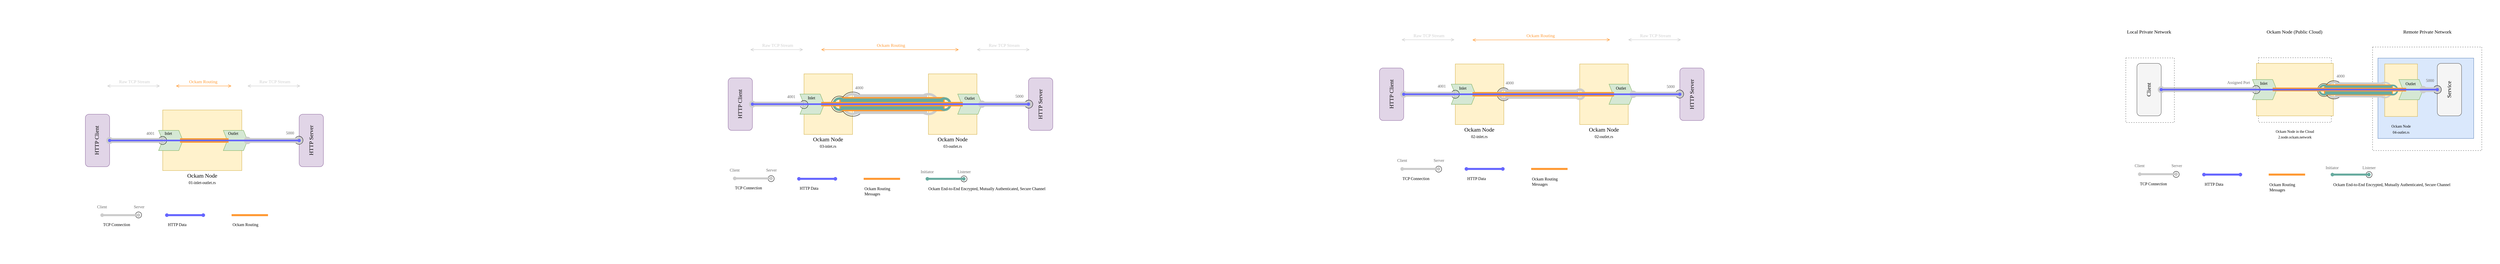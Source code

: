 <mxfile version="14.9.6" type="device"><diagram id="MakRYW5PsvzbHUf4XVk-" name="Page-1"><mxGraphModel dx="-274" dy="852" grid="1" gridSize="10" guides="1" tooltips="1" connect="1" arrows="1" fold="1" page="1" pageScale="1" pageWidth="1700" pageHeight="1100" math="0" shadow="0"><root><mxCell id="0"/><mxCell id="1" parent="0"/><mxCell id="7n8OlrAHY2yreVn3cCsC-203" value="" style="rounded=0;whiteSpace=wrap;html=1;fontFamily=Verdana;fontSize=10;strokeColor=none;sketch=0;movable=1;" parent="1" vertex="1"><mxGeometry x="1945" y="310" width="1000" height="540" as="geometry"/></mxCell><mxCell id="7n8OlrAHY2yreVn3cCsC-96" value="&lt;font&gt;&lt;span style=&quot;font-size: 14px&quot;&gt;Ockam Node&lt;/span&gt;&lt;br&gt;&lt;font style=&quot;font-size: 10px&quot;&gt;01-inlet-outlet.rs&lt;/font&gt;&lt;/font&gt;" style="whiteSpace=wrap;html=1;fontFamily=Verdana;fillColor=#fff2cc;strokeColor=#d6b656;horizontal=1;spacingTop=190;" parent="1" vertex="1"><mxGeometry x="2347.25" y="469.5" width="195.5" height="150" as="geometry"/></mxCell><mxCell id="7n8OlrAHY2yreVn3cCsC-97" value="" style="shape=step;perimeter=stepPerimeter;whiteSpace=wrap;html=1;fixedSize=1;fontFamily=Verdana;fontSize=16;strokeWidth=1;flipV=0;flipH=0;fillColor=#d5e8d4;strokeColor=#82b366;size=10;spacingTop=-26;spacingLeft=7;align=center;" parent="1" vertex="1"><mxGeometry x="2497" y="520" width="60" height="50" as="geometry"/></mxCell><mxCell id="7n8OlrAHY2yreVn3cCsC-98" value="" style="group;fontSize=11;verticalAlign=top;fontFamily=Verdana;" parent="1" vertex="1" connectable="0"><mxGeometry x="2336.996" y="470" width="220.004" height="150" as="geometry"/></mxCell><mxCell id="7n8OlrAHY2yreVn3cCsC-100" value="" style="shape=step;perimeter=stepPerimeter;whiteSpace=wrap;html=1;fixedSize=1;fontFamily=Verdana;fontSize=16;strokeWidth=1;flipV=0;flipH=0;fillColor=#d5e8d4;strokeColor=#82b366;size=10;spacingTop=-29;spacingLeft=7;" parent="7n8OlrAHY2yreVn3cCsC-98" vertex="1"><mxGeometry y="50.003" width="60" height="50" as="geometry"/></mxCell><mxCell id="7n8OlrAHY2yreVn3cCsC-165" value="&lt;span style=&quot;color: rgb(0 , 0 , 0) ; font-family: &amp;#34;verdana&amp;#34; ; font-size: 10px ; font-style: normal ; font-weight: 400 ; letter-spacing: normal ; text-align: center ; text-indent: 0px ; text-transform: none ; word-spacing: 0px ; display: inline ; float: none&quot;&gt;Inlet&lt;/span&gt;" style="text;whiteSpace=wrap;html=1;fontSize=9;fontColor=#FF9933;" parent="7n8OlrAHY2yreVn3cCsC-98" vertex="1"><mxGeometry x="12.504" y="45" width="50" height="30" as="geometry"/></mxCell><mxCell id="7n8OlrAHY2yreVn3cCsC-166" value="&lt;span style=&quot;color: rgb(0 , 0 , 0) ; font-family: &amp;#34;verdana&amp;#34; ; font-size: 10px ; font-style: normal ; font-weight: 400 ; letter-spacing: normal ; text-align: center ; text-indent: 0px ; text-transform: none ; word-spacing: 0px ; display: inline ; float: none&quot;&gt;Outlet&lt;/span&gt;" style="text;whiteSpace=wrap;html=1;fontSize=9;fontColor=#FF9933;" parent="7n8OlrAHY2yreVn3cCsC-98" vertex="1"><mxGeometry x="170.004" y="45" width="50" height="30" as="geometry"/></mxCell><mxCell id="7n8OlrAHY2yreVn3cCsC-240" value="" style="ellipse;whiteSpace=wrap;html=1;fontSize=10;fontColor=#FF9933;strokeWidth=1;fillColor=none;align=left;verticalAlign=middle;strokeColor=#1A1A1A;" parent="7n8OlrAHY2yreVn3cCsC-98" vertex="1"><mxGeometry x="0.004" y="65" width="20" height="20" as="geometry"/></mxCell><mxCell id="7n8OlrAHY2yreVn3cCsC-101" value="" style="rounded=1;whiteSpace=wrap;html=1;fontFamily=Verdana;fontSize=24;strokeWidth=1;rotation=-90;fillColor=#e1d5e7;strokeColor=#9673a6;" parent="1" vertex="1"><mxGeometry x="2649.5" y="515" width="130" height="60" as="geometry"/></mxCell><mxCell id="7n8OlrAHY2yreVn3cCsC-102" value="" style="rounded=1;whiteSpace=wrap;html=1;fontFamily=Verdana;fontSize=24;strokeWidth=1;rotation=-90;fillColor=#e1d5e7;strokeColor=#9673a6;align=center;verticalAlign=top;" parent="1" vertex="1"><mxGeometry x="2121" y="515" width="130" height="60" as="geometry"/></mxCell><mxCell id="7n8OlrAHY2yreVn3cCsC-103" value="&lt;span style=&quot;color: rgb(0, 0, 0); font-style: normal; font-weight: 400; letter-spacing: normal; text-align: center; text-indent: 0px; text-transform: none; word-spacing: 0px; display: inline; float: none; font-size: 10px;&quot;&gt;&lt;font style=&quot;font-size: 10px;&quot;&gt;TCP Connection&lt;/font&gt;&lt;/span&gt;" style="text;whiteSpace=wrap;html=1;fontSize=10;fontFamily=Verdana;" parent="1" vertex="1"><mxGeometry x="2197.5" y="741" width="135" height="21" as="geometry"/></mxCell><mxCell id="7n8OlrAHY2yreVn3cCsC-105" value="" style="endArrow=oval;html=1;fontFamily=Verdana;strokeWidth=12;strokeColor=#CCCCCC;startArrow=oval;startFill=1;endFill=1;endSize=4;startSize=5;exitX=0.5;exitY=1;exitDx=0;exitDy=0;" parent="1" source="7n8OlrAHY2yreVn3cCsC-102" target="7n8OlrAHY2yreVn3cCsC-100" edge="1"><mxGeometry x="2001" y="93.76" width="50" height="50" as="geometry"><mxPoint x="2110" y="540" as="sourcePoint"/><mxPoint x="2270" y="559.76" as="targetPoint"/></mxGeometry></mxCell><mxCell id="7n8OlrAHY2yreVn3cCsC-106" value="&lt;div style=&quot;text-align: center; font-size: 10px;&quot;&gt;&lt;span style=&quot;font-size: 10px;&quot;&gt;&lt;font style=&quot;font-size: 10px;&quot;&gt;HTTP Data&lt;/font&gt;&lt;/span&gt;&lt;/div&gt;" style="text;whiteSpace=wrap;html=1;fontSize=10;fontFamily=Verdana;" parent="1" vertex="1"><mxGeometry x="2357.5" y="741" width="95" height="20" as="geometry"/></mxCell><mxCell id="7n8OlrAHY2yreVn3cCsC-109" value="" style="endArrow=none;html=1;fontSize=14;strokeWidth=11;strokeColor=#FF9933;" parent="1" edge="1"><mxGeometry x="1941.5" y="346" width="50" height="50" as="geometry"><mxPoint x="2390" y="545" as="sourcePoint"/><mxPoint x="2510" y="545" as="targetPoint"/></mxGeometry></mxCell><mxCell id="7n8OlrAHY2yreVn3cCsC-111" value="" style="endArrow=oval;html=1;fontFamily=Verdana;strokeWidth=5;startArrow=oval;startFill=1;endFill=1;exitX=0.415;exitY=1.003;exitDx=0;exitDy=0;exitPerimeter=0;fillColor=#f8cecc;endSize=4;startSize=4;strokeColor=#6666FF;" parent="1" edge="1"><mxGeometry x="2318.24" y="755" width="50" height="50" as="geometry"><mxPoint x="2357.5" y="730" as="sourcePoint"/><mxPoint x="2447.5" y="730" as="targetPoint"/></mxGeometry></mxCell><mxCell id="7n8OlrAHY2yreVn3cCsC-112" value="" style="endArrow=open;html=1;strokeWidth=1;fontSize=14;startArrow=open;startFill=0;endFill=0;edgeStyle=orthogonalEdgeStyle;strokeColor=#CCCCCC;" parent="1" edge="1"><mxGeometry x="1941.5" y="346" width="50" height="50" as="geometry"><mxPoint x="2210" y="410.0" as="sourcePoint"/><mxPoint x="2340" y="410.0" as="targetPoint"/></mxGeometry></mxCell><mxCell id="7n8OlrAHY2yreVn3cCsC-113" value="" style="endArrow=open;html=1;strokeWidth=1;fontSize=14;startArrow=open;startFill=0;endFill=0;edgeStyle=orthogonalEdgeStyle;strokeColor=#FF9933;" parent="1" edge="1"><mxGeometry x="1941.5" y="346" width="50" height="50" as="geometry"><mxPoint x="2380" y="410" as="sourcePoint"/><mxPoint x="2517" y="410" as="targetPoint"/></mxGeometry></mxCell><mxCell id="7n8OlrAHY2yreVn3cCsC-114" value="" style="endArrow=open;html=1;strokeWidth=1;fontSize=14;startArrow=open;startFill=0;endFill=0;edgeStyle=orthogonalEdgeStyle;strokeColor=#CCCCCC;" parent="1" edge="1"><mxGeometry x="1941.5" y="346" width="50" height="50" as="geometry"><mxPoint x="2557" y="410.0" as="sourcePoint"/><mxPoint x="2687" y="410.0" as="targetPoint"/></mxGeometry></mxCell><mxCell id="7n8OlrAHY2yreVn3cCsC-115" value="&lt;div&gt;&lt;span style=&quot;font-size: 11px&quot;&gt;&lt;font&gt;Ockam Routing&lt;/font&gt;&lt;/span&gt;&lt;/div&gt;" style="text;whiteSpace=wrap;html=1;fontSize=10;fontFamily=Verdana;align=center;fontColor=#FF9933;" parent="1" vertex="1"><mxGeometry x="2400" y="386" width="95" height="20" as="geometry"/></mxCell><mxCell id="7n8OlrAHY2yreVn3cCsC-116" value="&lt;div&gt;&lt;span style=&quot;font-size: 11px&quot;&gt;&lt;font color=&quot;#cccccc&quot;&gt;Raw TCP Stream&lt;/font&gt;&lt;/span&gt;&lt;/div&gt;" style="text;whiteSpace=wrap;html=1;fontSize=10;fontFamily=Verdana;align=center;fontColor=#FF9933;" parent="1" vertex="1"><mxGeometry x="2230" y="386" width="95" height="20" as="geometry"/></mxCell><mxCell id="7n8OlrAHY2yreVn3cCsC-117" value="&lt;div&gt;&lt;span style=&quot;font-size: 11px&quot;&gt;&lt;font color=&quot;#cccccc&quot;&gt;Raw TCP Stream&lt;/font&gt;&lt;/span&gt;&lt;/div&gt;" style="text;whiteSpace=wrap;html=1;fontSize=10;fontFamily=Verdana;align=center;fontColor=#FF9933;" parent="1" vertex="1"><mxGeometry x="2577" y="386" width="95" height="20" as="geometry"/></mxCell><mxCell id="7n8OlrAHY2yreVn3cCsC-118" value="&lt;div style=&quot;text-align: center; font-size: 10px;&quot;&gt;&lt;span style=&quot;font-size: 10px;&quot;&gt;&lt;font style=&quot;font-size: 10px;&quot;&gt;Ockam Routing&lt;/font&gt;&lt;/span&gt;&lt;/div&gt;" style="text;whiteSpace=wrap;html=1;fontSize=10;fontFamily=Verdana;" parent="1" vertex="1"><mxGeometry x="2517.5" y="741" width="95" height="20" as="geometry"/></mxCell><mxCell id="7n8OlrAHY2yreVn3cCsC-119" value="" style="endArrow=none;html=1;fontFamily=Verdana;strokeWidth=5;startArrow=none;startFill=0;endFill=0;exitX=0.415;exitY=1.003;exitDx=0;exitDy=0;exitPerimeter=0;fillColor=#f8cecc;endSize=4;startSize=4;strokeColor=#FF9933;" parent="1" edge="1"><mxGeometry x="2478.24" y="755" width="50" height="50" as="geometry"><mxPoint x="2517.5" y="730" as="sourcePoint"/><mxPoint x="2607.5" y="730" as="targetPoint"/></mxGeometry></mxCell><mxCell id="7n8OlrAHY2yreVn3cCsC-162" value="&lt;div&gt;&lt;font style=&quot;font-size: 14px&quot;&gt;HTTP Client&lt;/font&gt;&lt;/div&gt;" style="text;whiteSpace=wrap;html=1;fontSize=10;fontFamily=Verdana;sketch=0;align=center;rotation=-90;verticalAlign=middle;" parent="1" vertex="1"><mxGeometry x="2137" y="534.5" width="95" height="20" as="geometry"/></mxCell><mxCell id="7n8OlrAHY2yreVn3cCsC-242" value="" style="ellipse;whiteSpace=wrap;html=1;fontSize=10;fontColor=#FF9933;strokeWidth=1;fillColor=none;align=left;verticalAlign=middle;strokeColor=#1A1A1A;" parent="1" vertex="1"><mxGeometry x="2674" y="534.5" width="20" height="20" as="geometry"/></mxCell><mxCell id="7n8OlrAHY2yreVn3cCsC-163" value="&lt;div&gt;&lt;font style=&quot;font-size: 14px&quot;&gt;HTTP Server&lt;/font&gt;&lt;/div&gt;" style="text;whiteSpace=wrap;html=1;fontSize=10;fontFamily=Verdana;sketch=0;align=center;rotation=-90;verticalAlign=middle;" parent="1" vertex="1"><mxGeometry x="2667" y="534.5" width="95" height="20" as="geometry"/></mxCell><mxCell id="7n8OlrAHY2yreVn3cCsC-241" value="" style="ellipse;whiteSpace=wrap;html=1;fontSize=10;fontColor=#FF9933;strokeWidth=1;fillColor=none;align=left;verticalAlign=middle;strokeColor=#1A1A1A;" parent="1" vertex="1"><mxGeometry x="2280" y="722" width="15" height="15" as="geometry"/></mxCell><mxCell id="7n8OlrAHY2yreVn3cCsC-108" value="" style="endArrow=oval;html=1;fontFamily=Verdana;strokeWidth=12;strokeColor=#CCCCCC;startArrow=oval;startFill=1;endFill=1;exitX=1;exitY=0.5;exitDx=0;exitDy=0;" parent="1" source="7n8OlrAHY2yreVn3cCsC-97" target="7n8OlrAHY2yreVn3cCsC-101" edge="1"><mxGeometry x="3000" y="1050.79" width="50" height="50" as="geometry"><mxPoint x="2590" y="555.21" as="sourcePoint"/><mxPoint x="2955" y="568" as="targetPoint"/></mxGeometry></mxCell><mxCell id="7n8OlrAHY2yreVn3cCsC-110" value="" style="endArrow=oval;html=1;fontFamily=Verdana;strokeWidth=4;startArrow=oval;startFill=1;endFill=1;fillColor=#f8cecc;endSize=4;startSize=4;strokeColor=#6666FF;" parent="1" source="7n8OlrAHY2yreVn3cCsC-102" target="7n8OlrAHY2yreVn3cCsC-101" edge="1"><mxGeometry x="2080" y="560" width="50" height="50" as="geometry"><mxPoint x="2150" y="550" as="sourcePoint"/><mxPoint x="2590" y="545" as="targetPoint"/><Array as="points"/></mxGeometry></mxCell><mxCell id="7n8OlrAHY2yreVn3cCsC-104" value="" style="endArrow=oval;html=1;fontFamily=Verdana;strokeWidth=5;startArrow=oval;startFill=1;endFill=1;exitX=0.415;exitY=1.003;exitDx=0;exitDy=0;exitPerimeter=0;fillColor=#f8cecc;endSize=4;startSize=4;strokeColor=#CCCCCC;" parent="1" edge="1"><mxGeometry x="2158.24" y="755" width="50" height="50" as="geometry"><mxPoint x="2197.5" y="730" as="sourcePoint"/><mxPoint x="2287.5" y="730" as="targetPoint"/></mxGeometry></mxCell><mxCell id="7n8OlrAHY2yreVn3cCsC-243" value="&lt;span style=&quot;font-style: normal ; font-weight: 400 ; letter-spacing: normal ; text-align: center ; text-indent: 0px ; text-transform: none ; word-spacing: 0px ; display: inline ; float: none ; font-size: 10px&quot;&gt;&lt;font style=&quot;font-size: 10px&quot; color=&quot;#666666&quot;&gt;5000&lt;/font&gt;&lt;/span&gt;" style="text;whiteSpace=wrap;html=1;fontSize=10;fontFamily=Verdana;" parent="1" vertex="1"><mxGeometry x="2649.5" y="513.5" width="30" height="21" as="geometry"/></mxCell><mxCell id="7n8OlrAHY2yreVn3cCsC-244" value="&lt;span style=&quot;font-style: normal ; font-weight: 400 ; letter-spacing: normal ; text-align: center ; text-indent: 0px ; text-transform: none ; word-spacing: 0px ; display: inline ; float: none ; font-size: 10px&quot;&gt;&lt;font style=&quot;font-size: 10px&quot; color=&quot;#666666&quot;&gt;4001&lt;/font&gt;&lt;/span&gt;" style="text;whiteSpace=wrap;html=1;fontSize=10;fontFamily=Verdana;" parent="1" vertex="1"><mxGeometry x="2305" y="515" width="30" height="21" as="geometry"/></mxCell><mxCell id="7n8OlrAHY2yreVn3cCsC-245" value="&lt;span style=&quot;font-style: normal ; font-weight: 400 ; letter-spacing: normal ; text-align: center ; text-indent: 0px ; text-transform: none ; word-spacing: 0px ; display: inline ; float: none ; font-size: 10px&quot;&gt;&lt;font style=&quot;font-size: 10px&quot; color=&quot;#666666&quot;&gt;Server&lt;/font&gt;&lt;/span&gt;" style="text;whiteSpace=wrap;html=1;fontSize=10;fontFamily=Verdana;" parent="1" vertex="1"><mxGeometry x="2273.5" y="696.5" width="30" height="21" as="geometry"/></mxCell><mxCell id="7n8OlrAHY2yreVn3cCsC-246" value="&lt;span style=&quot;font-style: normal ; font-weight: 400 ; letter-spacing: normal ; text-align: center ; text-indent: 0px ; text-transform: none ; word-spacing: 0px ; display: inline ; float: none ; font-size: 10px&quot;&gt;&lt;font style=&quot;font-size: 10px&quot; color=&quot;#666666&quot;&gt;Client&lt;/font&gt;&lt;/span&gt;" style="text;whiteSpace=wrap;html=1;fontSize=10;fontFamily=Verdana;" parent="1" vertex="1"><mxGeometry x="2183" y="696.5" width="30" height="21" as="geometry"/></mxCell><mxCell id="7n8OlrAHY2yreVn3cCsC-202" value="" style="rounded=0;whiteSpace=wrap;html=1;fontFamily=Verdana;fontSize=10;strokeColor=none;sketch=0;movable=1;" parent="1" vertex="1"><mxGeometry x="3641.5" y="221" width="1012" height="540" as="geometry"/></mxCell><mxCell id="7n8OlrAHY2yreVn3cCsC-252" value="" style="ellipse;whiteSpace=wrap;html=1;fontSize=10;fontColor=#FF9933;strokeWidth=1;fillColor=none;align=left;verticalAlign=middle;strokeColor=#1A1A1A;" parent="1" vertex="1"><mxGeometry x="4320.5" y="632.6" width="15" height="15" as="geometry"/></mxCell><mxCell id="7n8OlrAHY2yreVn3cCsC-34" value="&lt;font&gt;&lt;span style=&quot;font-size: 14px&quot;&gt;Ockam Node&lt;/span&gt;&lt;br&gt;&lt;font style=&quot;font-size: 10px&quot;&gt;03-outlet.rs&lt;/font&gt;&lt;/font&gt;" style="whiteSpace=wrap;html=1;fontFamily=Verdana;fillColor=#fff2cc;strokeColor=#d6b656;horizontal=1;spacingTop=190;sketch=0;" parent="1" vertex="1"><mxGeometry x="4240" y="380" width="120" height="150" as="geometry"/></mxCell><mxCell id="7n8OlrAHY2yreVn3cCsC-35" value="" style="shape=step;perimeter=stepPerimeter;whiteSpace=wrap;html=1;fixedSize=1;fontFamily=Verdana;fontSize=16;strokeWidth=1;flipV=0;flipH=0;fillColor=#d5e8d4;strokeColor=#82b366;size=10;spacingTop=-26;spacingLeft=7;align=center;sketch=0;" parent="1" vertex="1"><mxGeometry x="4312.5" y="430" width="60" height="50" as="geometry"/></mxCell><mxCell id="7n8OlrAHY2yreVn3cCsC-36" value="" style="group;fontSize=11;verticalAlign=top;fontFamily=Verdana;sketch=0;" parent="1" vertex="1" connectable="0"><mxGeometry x="3922.496" y="380" width="190.004" height="150" as="geometry"/></mxCell><mxCell id="7n8OlrAHY2yreVn3cCsC-37" value="&lt;font&gt;&lt;span style=&quot;font-size: 14px&quot;&gt;Ockam Node&lt;/span&gt;&lt;br&gt;&lt;font style=&quot;font-size: 10px&quot;&gt;03-inlet.rs&lt;/font&gt;&lt;/font&gt;" style="whiteSpace=wrap;html=1;fontFamily=Verdana;fillColor=#fff2cc;strokeColor=#d6b656;horizontal=1;spacingTop=190;sketch=0;" parent="7n8OlrAHY2yreVn3cCsC-36" vertex="1"><mxGeometry x="10" width="120" height="150" as="geometry"/></mxCell><mxCell id="7n8OlrAHY2yreVn3cCsC-38" value="" style="shape=step;perimeter=stepPerimeter;whiteSpace=wrap;html=1;fixedSize=1;fontFamily=Verdana;fontSize=16;strokeWidth=1;flipV=0;flipH=0;fillColor=#d5e8d4;strokeColor=#82b366;size=10;spacingTop=-29;spacingLeft=7;sketch=0;" parent="7n8OlrAHY2yreVn3cCsC-36" vertex="1"><mxGeometry y="50.003" width="60" height="50" as="geometry"/></mxCell><mxCell id="7n8OlrAHY2yreVn3cCsC-127" value="&lt;span style=&quot;color: rgb(0 , 0 , 0) ; font-family: &amp;#34;verdana&amp;#34; ; font-style: normal ; font-weight: 400 ; letter-spacing: normal ; text-indent: 0px ; text-transform: none ; word-spacing: 0px ; display: inline ; float: none&quot;&gt;&lt;font style=&quot;font-size: 10px&quot;&gt;Inlet&lt;/font&gt;&lt;/span&gt;" style="text;whiteSpace=wrap;html=1;fontSize=12;fontColor=#FF9933;align=center;" parent="7n8OlrAHY2yreVn3cCsC-36" vertex="1"><mxGeometry x="3.004" y="45" width="50" height="30" as="geometry"/></mxCell><mxCell id="7n8OlrAHY2yreVn3cCsC-258" value="" style="ellipse;whiteSpace=wrap;html=1;fontSize=10;fontColor=#FF9933;strokeWidth=1;fillColor=none;align=left;verticalAlign=middle;strokeColor=#1A1A1A;" parent="1" vertex="1"><mxGeometry x="3922.5" y="446" width="20" height="20" as="geometry"/></mxCell><mxCell id="7n8OlrAHY2yreVn3cCsC-40" value="" style="rounded=1;whiteSpace=wrap;html=1;fontFamily=Verdana;fontSize=24;strokeWidth=1;rotation=-90;fillColor=#e1d5e7;strokeColor=#9673a6;sketch=0;movableLabel=1;" parent="1" vertex="1"><mxGeometry x="4452.5" y="425" width="130" height="60" as="geometry"/></mxCell><mxCell id="7n8OlrAHY2yreVn3cCsC-263" value="" style="ellipse;whiteSpace=wrap;html=1;fontSize=10;fontColor=#FF9933;strokeWidth=1;fillColor=none;align=left;verticalAlign=middle;strokeColor=#1A1A1A;" parent="1" vertex="1"><mxGeometry x="4000" y="435" width="40" height="40" as="geometry"/></mxCell><mxCell id="7n8OlrAHY2yreVn3cCsC-264" value="" style="ellipse;whiteSpace=wrap;html=1;fontSize=10;fontColor=#FF9933;strokeWidth=1;fillColor=none;align=left;verticalAlign=middle;strokeColor=#1A1A1A;" parent="1" vertex="1"><mxGeometry x="4478" y="445" width="20" height="20" as="geometry"/></mxCell><mxCell id="7n8OlrAHY2yreVn3cCsC-41" value="" style="rounded=1;whiteSpace=wrap;html=1;fontFamily=Verdana;fontSize=24;strokeWidth=1;rotation=-90;fillColor=#e1d5e7;strokeColor=#9673a6;align=center;verticalAlign=top;sketch=0;" parent="1" vertex="1"><mxGeometry x="3710" y="425" width="130" height="60" as="geometry"/></mxCell><mxCell id="7n8OlrAHY2yreVn3cCsC-44" value="" style="endArrow=oval;html=1;fontFamily=Verdana;strokeWidth=12;strokeColor=#CCCCCC;startArrow=oval;startFill=1;endFill=1;endSize=4;startSize=5;exitX=0.5;exitY=1;exitDx=0;exitDy=0;fillColor=#CCCCCC;sketch=0;" parent="1" source="7n8OlrAHY2yreVn3cCsC-41" target="7n8OlrAHY2yreVn3cCsC-38" edge="1"><mxGeometry x="3703.5" y="3.76" width="50" height="50" as="geometry"><mxPoint x="3812.5" y="450" as="sourcePoint"/><mxPoint x="3972.5" y="469.76" as="targetPoint"/></mxGeometry></mxCell><mxCell id="7n8OlrAHY2yreVn3cCsC-45" value="&lt;div style=&quot;text-align: center; font-size: 10px;&quot;&gt;&lt;span style=&quot;font-size: 10px;&quot;&gt;&lt;font style=&quot;font-size: 10px;&quot;&gt;HTTP Data&lt;/font&gt;&lt;/span&gt;&lt;/div&gt;" style="text;whiteSpace=wrap;html=1;fontSize=10;fontFamily=Verdana;sketch=0;" parent="1" vertex="1"><mxGeometry x="3920" y="651" width="95" height="20" as="geometry"/></mxCell><mxCell id="7n8OlrAHY2yreVn3cCsC-267" value="" style="ellipse;whiteSpace=wrap;html=1;fontSize=10;fontColor=#FF9933;strokeWidth=1;fillColor=none;align=left;verticalAlign=middle;strokeColor=#1A1A1A;" parent="1" vertex="1"><mxGeometry x="4023" y="425" width="60" height="60" as="geometry"/></mxCell><mxCell id="7n8OlrAHY2yreVn3cCsC-64" value="" style="endArrow=oval;html=1;fontFamily=Verdana;strokeWidth=49;startArrow=oval;startFill=0;endFill=1;entryX=0;entryY=0.5;entryDx=0;entryDy=0;exitX=1;exitY=0.5;exitDx=0;exitDy=0;rounded=0;strokeColor=#CCCCCC;fillColor=#CCCCCC;sketch=0;targetPerimeterSpacing=0;arcSize=20;fillOpacity=100;" parent="1" edge="1"><mxGeometry x="4702.5" y="960.65" width="50" height="50" as="geometry"><mxPoint x="4052.496" y="454.86" as="sourcePoint"/><mxPoint x="4240.0" y="454.86" as="targetPoint"/></mxGeometry></mxCell><mxCell id="7n8OlrAHY2yreVn3cCsC-65" value="" style="endArrow=none;html=1;fontFamily=Verdana;strokeWidth=35;startArrow=none;startFill=0;endFill=0;rounded=0;strokeColor=#FF9933;sketch=0;" parent="1" edge="1"><mxGeometry x="4702.5" y="960.65" width="50" height="50" as="geometry"><mxPoint x="4020" y="455" as="sourcePoint"/><mxPoint x="4280" y="455" as="targetPoint"/></mxGeometry></mxCell><mxCell id="7n8OlrAHY2yreVn3cCsC-46" value="" style="endArrow=oval;html=1;fontFamily=Verdana;strokeWidth=28;startArrow=oval;startFill=1;endFill=1;rounded=0;strokeColor=#67AB9F;fillColor=#67AB9F;sketch=0;" parent="1" edge="1"><mxGeometry x="4702.5" y="960.79" width="50" height="50" as="geometry"><mxPoint x="4020" y="455" as="sourcePoint"/><mxPoint x="4280" y="455" as="targetPoint"/></mxGeometry></mxCell><mxCell id="7n8OlrAHY2yreVn3cCsC-47" value="" style="endArrow=oval;html=1;fontFamily=Verdana;strokeWidth=12;strokeColor=#CCCCCC;startArrow=oval;startFill=1;endFill=1;exitX=1;exitY=0.5;exitDx=0;exitDy=0;fillColor=#CCCCCC;sketch=0;" parent="1" source="7n8OlrAHY2yreVn3cCsC-35" target="7n8OlrAHY2yreVn3cCsC-40" edge="1"><mxGeometry x="4702.5" y="960.79" width="50" height="50" as="geometry"><mxPoint x="4292.5" y="465.21" as="sourcePoint"/><mxPoint x="4657.5" y="478" as="targetPoint"/></mxGeometry></mxCell><mxCell id="7n8OlrAHY2yreVn3cCsC-52" value="" style="endArrow=none;html=1;fontSize=14;strokeWidth=11;exitX=1;exitY=0.5;exitDx=0;exitDy=0;entryX=0;entryY=0.5;entryDx=0;entryDy=0;strokeColor=#FF9933;sketch=0;" parent="1" edge="1"><mxGeometry x="3641.5" y="262" width="50" height="50" as="geometry"><mxPoint x="3975" y="455.003" as="sourcePoint"/><mxPoint x="4325" y="455" as="targetPoint"/></mxGeometry></mxCell><mxCell id="7n8OlrAHY2yreVn3cCsC-48" value="" style="endArrow=oval;html=1;fontFamily=Verdana;strokeWidth=4;startArrow=oval;startFill=1;endFill=1;fillColor=#f8cecc;endSize=4;startSize=4;strokeColor=#6666FF;sketch=0;" parent="1" source="7n8OlrAHY2yreVn3cCsC-41" target="7n8OlrAHY2yreVn3cCsC-40" edge="1"><mxGeometry x="3782.5" y="470" width="50" height="50" as="geometry"><mxPoint x="3852.5" y="460" as="sourcePoint"/><mxPoint x="4292.5" y="455" as="targetPoint"/><Array as="points"/></mxGeometry></mxCell><mxCell id="7n8OlrAHY2yreVn3cCsC-51" value="" style="endArrow=oval;html=1;fontFamily=Verdana;strokeWidth=5;startArrow=oval;startFill=1;endFill=1;exitX=0.415;exitY=1.003;exitDx=0;exitDy=0;exitPerimeter=0;fillColor=#f8cecc;endSize=4;startSize=4;strokeColor=#6666FF;sketch=0;" parent="1" edge="1"><mxGeometry x="3880.74" y="665" width="50" height="50" as="geometry"><mxPoint x="3920" y="640" as="sourcePoint"/><mxPoint x="4010" y="640" as="targetPoint"/></mxGeometry></mxCell><mxCell id="7n8OlrAHY2yreVn3cCsC-54" value="" style="endArrow=open;html=1;strokeWidth=1;fontSize=14;startArrow=open;startFill=0;endFill=0;edgeStyle=orthogonalEdgeStyle;strokeColor=#CCCCCC;sketch=0;" parent="1" edge="1"><mxGeometry x="3641.5" y="262" width="50" height="50" as="geometry"><mxPoint x="3800" y="320" as="sourcePoint"/><mxPoint x="3930" y="320" as="targetPoint"/></mxGeometry></mxCell><mxCell id="7n8OlrAHY2yreVn3cCsC-55" value="" style="endArrow=open;html=1;strokeWidth=1;fontSize=14;startArrow=open;startFill=0;endFill=0;edgeStyle=orthogonalEdgeStyle;strokeColor=#FF9933;sketch=0;" parent="1" edge="1"><mxGeometry x="3641.5" y="262" width="50" height="50" as="geometry"><mxPoint x="3975" y="320" as="sourcePoint"/><mxPoint x="4315" y="320" as="targetPoint"/></mxGeometry></mxCell><mxCell id="7n8OlrAHY2yreVn3cCsC-56" value="" style="endArrow=open;html=1;strokeWidth=1;fontSize=14;startArrow=open;startFill=0;endFill=0;edgeStyle=orthogonalEdgeStyle;strokeColor=#CCCCCC;sketch=0;" parent="1" edge="1"><mxGeometry x="3641.5" y="262" width="50" height="50" as="geometry"><mxPoint x="4360" y="320" as="sourcePoint"/><mxPoint x="4490" y="320" as="targetPoint"/></mxGeometry></mxCell><mxCell id="7n8OlrAHY2yreVn3cCsC-57" value="&lt;div&gt;&lt;span style=&quot;font-size: 11px&quot;&gt;&lt;font&gt;Ockam Routing&lt;/font&gt;&lt;/span&gt;&lt;/div&gt;" style="text;whiteSpace=wrap;html=1;fontSize=10;fontFamily=Verdana;align=center;fontColor=#FF9933;sketch=0;" parent="1" vertex="1"><mxGeometry x="4100" y="296" width="95" height="20" as="geometry"/></mxCell><mxCell id="7n8OlrAHY2yreVn3cCsC-58" value="&lt;div&gt;&lt;span style=&quot;font-size: 11px&quot;&gt;&lt;font color=&quot;#cccccc&quot;&gt;Raw TCP Stream&lt;/font&gt;&lt;/span&gt;&lt;/div&gt;" style="text;whiteSpace=wrap;html=1;fontSize=10;fontFamily=Verdana;align=center;fontColor=#FF9933;sketch=0;" parent="1" vertex="1"><mxGeometry x="3820" y="296" width="95" height="20" as="geometry"/></mxCell><mxCell id="7n8OlrAHY2yreVn3cCsC-59" value="&lt;div&gt;&lt;span style=&quot;font-size: 11px&quot;&gt;&lt;font color=&quot;#cccccc&quot;&gt;Raw TCP Stream&lt;/font&gt;&lt;/span&gt;&lt;/div&gt;" style="text;whiteSpace=wrap;html=1;fontSize=10;fontFamily=Verdana;align=center;fontColor=#FF9933;sketch=0;" parent="1" vertex="1"><mxGeometry x="4380" y="296" width="95" height="20" as="geometry"/></mxCell><mxCell id="7n8OlrAHY2yreVn3cCsC-60" value="&lt;div style=&quot;font-size: 10px;&quot;&gt;&lt;span style=&quot;font-size: 10px;&quot;&gt;&lt;font style=&quot;font-size: 10px; line-height: 130%;&quot;&gt;Ockam Routing Messages&lt;/font&gt;&lt;/span&gt;&lt;/div&gt;" style="text;whiteSpace=wrap;html=1;fontSize=10;fontFamily=Verdana;sketch=0;align=left;" parent="1" vertex="1"><mxGeometry x="4080" y="651" width="95" height="20" as="geometry"/></mxCell><mxCell id="7n8OlrAHY2yreVn3cCsC-61" value="" style="endArrow=none;html=1;fontFamily=Verdana;strokeWidth=5;startArrow=none;startFill=0;endFill=0;exitX=0.415;exitY=1.003;exitDx=0;exitDy=0;exitPerimeter=0;fillColor=#f8cecc;endSize=4;startSize=4;strokeColor=#FF9933;sketch=0;" parent="1" edge="1"><mxGeometry x="4040.74" y="665" width="50" height="50" as="geometry"><mxPoint x="4080" y="640" as="sourcePoint"/><mxPoint x="4170" y="640" as="targetPoint"/></mxGeometry></mxCell><mxCell id="7n8OlrAHY2yreVn3cCsC-62" value="&lt;div style=&quot;font-size: 10px&quot;&gt;&lt;span style=&quot;font-size: 10px&quot;&gt;&lt;font style=&quot;font-size: 10px ; line-height: 130%&quot;&gt;Ockam End-to-End Encrypted, Mutually Authenticated, Secure Channel&lt;/font&gt;&lt;/span&gt;&lt;/div&gt;" style="text;whiteSpace=wrap;html=1;fontSize=10;fontFamily=Verdana;sketch=0;align=left;" parent="1" vertex="1"><mxGeometry x="4237.5" y="651" width="372.5" height="20" as="geometry"/></mxCell><mxCell id="7n8OlrAHY2yreVn3cCsC-63" value="" style="endArrow=oval;html=1;fontFamily=Verdana;strokeWidth=5;startArrow=oval;startFill=1;endFill=1;exitX=0.415;exitY=1.003;exitDx=0;exitDy=0;exitPerimeter=0;fillColor=#f8cecc;endSize=4;startSize=4;strokeColor=#67AB9F;sketch=0;" parent="1" edge="1"><mxGeometry x="4198.24" y="665" width="50" height="50" as="geometry"><mxPoint x="4237.5" y="640" as="sourcePoint"/><mxPoint x="4327.5" y="640" as="targetPoint"/></mxGeometry></mxCell><mxCell id="7n8OlrAHY2yreVn3cCsC-125" value="&lt;div&gt;&lt;font style=&quot;font-size: 14px&quot;&gt;HTTP Client&lt;/font&gt;&lt;/div&gt;" style="text;whiteSpace=wrap;html=1;fontSize=10;fontFamily=Verdana;sketch=0;align=center;rotation=-90;verticalAlign=middle;" parent="1" vertex="1"><mxGeometry x="3727.5" y="445" width="95" height="20" as="geometry"/></mxCell><mxCell id="7n8OlrAHY2yreVn3cCsC-126" value="&lt;div&gt;&lt;font style=&quot;font-size: 14px&quot;&gt;HTTP Server&lt;/font&gt;&lt;/div&gt;" style="text;whiteSpace=wrap;html=1;fontSize=10;fontFamily=Verdana;sketch=0;align=center;rotation=-90;verticalAlign=middle;" parent="1" vertex="1"><mxGeometry x="4470" y="445" width="95" height="20" as="geometry"/></mxCell><mxCell id="7n8OlrAHY2yreVn3cCsC-128" value="&lt;span style=&quot;color: rgb(0 , 0 , 0) ; font-family: &amp;#34;verdana&amp;#34; ; font-style: normal ; font-weight: 400 ; letter-spacing: normal ; text-indent: 0px ; text-transform: none ; word-spacing: 0px ; display: inline ; float: none&quot;&gt;&lt;font style=&quot;font-size: 10px&quot;&gt;Outlet&lt;/font&gt;&lt;/span&gt;" style="text;whiteSpace=wrap;html=1;fontSize=12;fontColor=#FF9933;align=center;" parent="1" vertex="1"><mxGeometry x="4311.5" y="425.5" width="60" height="30" as="geometry"/></mxCell><mxCell id="7n8OlrAHY2yreVn3cCsC-247" value="&lt;span style=&quot;color: rgb(0, 0, 0); font-style: normal; font-weight: 400; letter-spacing: normal; text-align: center; text-indent: 0px; text-transform: none; word-spacing: 0px; display: inline; float: none; font-size: 10px;&quot;&gt;&lt;font style=&quot;font-size: 10px;&quot;&gt;TCP Connection&lt;/font&gt;&lt;/span&gt;" style="text;whiteSpace=wrap;html=1;fontSize=10;fontFamily=Verdana;" parent="1" vertex="1"><mxGeometry x="3760" y="650" width="135" height="21" as="geometry"/></mxCell><mxCell id="7n8OlrAHY2yreVn3cCsC-248" value="" style="ellipse;whiteSpace=wrap;html=1;fontSize=10;fontColor=#FF9933;strokeWidth=1;fillColor=none;align=left;verticalAlign=middle;strokeColor=#1A1A1A;" parent="1" vertex="1"><mxGeometry x="3843.75" y="632" width="15" height="15" as="geometry"/></mxCell><mxCell id="7n8OlrAHY2yreVn3cCsC-249" value="" style="endArrow=oval;html=1;fontFamily=Verdana;strokeWidth=5;startArrow=oval;startFill=1;endFill=1;exitX=0.415;exitY=1.003;exitDx=0;exitDy=0;exitPerimeter=0;fillColor=#f8cecc;endSize=4;startSize=4;strokeColor=#CCCCCC;" parent="1" edge="1"><mxGeometry x="3721.99" y="664" width="50" height="50" as="geometry"><mxPoint x="3761.25" y="639" as="sourcePoint"/><mxPoint x="3851.25" y="639" as="targetPoint"/></mxGeometry></mxCell><mxCell id="7n8OlrAHY2yreVn3cCsC-250" value="&lt;span style=&quot;font-style: normal ; font-weight: 400 ; letter-spacing: normal ; text-align: center ; text-indent: 0px ; text-transform: none ; word-spacing: 0px ; display: inline ; float: none ; font-size: 10px&quot;&gt;&lt;font style=&quot;font-size: 10px&quot; color=&quot;#666666&quot;&gt;Server&lt;/font&gt;&lt;/span&gt;" style="text;whiteSpace=wrap;html=1;fontSize=10;fontFamily=Verdana;" parent="1" vertex="1"><mxGeometry x="3837.25" y="605.5" width="30" height="21" as="geometry"/></mxCell><mxCell id="7n8OlrAHY2yreVn3cCsC-251" value="&lt;span style=&quot;font-style: normal ; font-weight: 400 ; letter-spacing: normal ; text-align: center ; text-indent: 0px ; text-transform: none ; word-spacing: 0px ; display: inline ; float: none ; font-size: 10px&quot;&gt;&lt;font style=&quot;font-size: 10px&quot; color=&quot;#666666&quot;&gt;Client&lt;/font&gt;&lt;/span&gt;" style="text;whiteSpace=wrap;html=1;fontSize=10;fontFamily=Verdana;" parent="1" vertex="1"><mxGeometry x="3746.75" y="605.5" width="30" height="21" as="geometry"/></mxCell><mxCell id="7n8OlrAHY2yreVn3cCsC-256" value="&lt;span style=&quot;font-style: normal ; font-weight: 400 ; letter-spacing: normal ; text-align: center ; text-indent: 0px ; text-transform: none ; word-spacing: 0px ; display: inline ; float: none ; font-size: 10px&quot;&gt;&lt;font style=&quot;font-size: 10px&quot; color=&quot;#666666&quot;&gt;Listener&lt;/font&gt;&lt;/span&gt;" style="text;whiteSpace=wrap;html=1;fontSize=10;fontFamily=Verdana;" parent="1" vertex="1"><mxGeometry x="4310" y="610" width="30" height="21" as="geometry"/></mxCell><mxCell id="7n8OlrAHY2yreVn3cCsC-257" value="&lt;span style=&quot;font-style: normal ; font-weight: 400 ; letter-spacing: normal ; text-align: center ; text-indent: 0px ; text-transform: none ; word-spacing: 0px ; display: inline ; float: none ; font-size: 10px&quot;&gt;&lt;font style=&quot;font-size: 10px&quot; color=&quot;#666666&quot;&gt;Initiator&lt;/font&gt;&lt;/span&gt;" style="text;whiteSpace=wrap;html=1;fontSize=10;fontFamily=Verdana;" parent="1" vertex="1"><mxGeometry x="4219" y="610" width="30" height="21" as="geometry"/></mxCell><mxCell id="7n8OlrAHY2yreVn3cCsC-265" value="&lt;span style=&quot;font-style: normal ; font-weight: 400 ; letter-spacing: normal ; text-align: center ; text-indent: 0px ; text-transform: none ; word-spacing: 0px ; display: inline ; float: none ; font-size: 10px&quot;&gt;&lt;font style=&quot;font-size: 10px&quot; color=&quot;#666666&quot;&gt;5000&lt;/font&gt;&lt;/span&gt;" style="text;whiteSpace=wrap;html=1;fontSize=10;fontFamily=Verdana;" parent="1" vertex="1"><mxGeometry x="4452.5" y="423" width="30" height="21" as="geometry"/></mxCell><mxCell id="7n8OlrAHY2yreVn3cCsC-266" value="&lt;span style=&quot;font-style: normal ; font-weight: 400 ; letter-spacing: normal ; text-align: center ; text-indent: 0px ; text-transform: none ; word-spacing: 0px ; display: inline ; float: none ; font-size: 10px&quot;&gt;&lt;font style=&quot;font-size: 10px&quot; color=&quot;#666666&quot;&gt;4001&lt;/font&gt;&lt;/span&gt;" style="text;whiteSpace=wrap;html=1;fontSize=10;fontFamily=Verdana;" parent="1" vertex="1"><mxGeometry x="3889" y="424" width="30" height="21" as="geometry"/></mxCell><mxCell id="7n8OlrAHY2yreVn3cCsC-268" value="&lt;span style=&quot;font-style: normal ; font-weight: 400 ; letter-spacing: normal ; text-align: center ; text-indent: 0px ; text-transform: none ; word-spacing: 0px ; display: inline ; float: none ; font-size: 10px&quot;&gt;&lt;font style=&quot;font-size: 10px&quot; color=&quot;#666666&quot;&gt;4000&lt;/font&gt;&lt;/span&gt;" style="text;whiteSpace=wrap;html=1;fontSize=10;fontFamily=Verdana;" parent="1" vertex="1"><mxGeometry x="4057" y="402" width="30" height="21" as="geometry"/></mxCell><mxCell id="7n8OlrAHY2yreVn3cCsC-129" value="" style="rounded=0;whiteSpace=wrap;html=1;fontFamily=Verdana;fontSize=10;strokeColor=none;sketch=0;" parent="1" vertex="1"><mxGeometry x="5247.5" y="197" width="1012" height="540" as="geometry"/></mxCell><mxCell id="7n8OlrAHY2yreVn3cCsC-130" value="&lt;font&gt;&lt;span style=&quot;font-size: 14px&quot;&gt;Ockam Node&lt;/span&gt;&lt;br&gt;&lt;font style=&quot;font-size: 10px&quot;&gt;02-outlet.rs&lt;/font&gt;&lt;/font&gt;" style="whiteSpace=wrap;html=1;fontFamily=Verdana;fillColor=#fff2cc;strokeColor=#d6b656;horizontal=1;spacingTop=190;sketch=0;" parent="1" vertex="1"><mxGeometry x="5850" y="355.5" width="120" height="150" as="geometry"/></mxCell><mxCell id="7n8OlrAHY2yreVn3cCsC-131" value="" style="shape=step;perimeter=stepPerimeter;whiteSpace=wrap;html=1;fixedSize=1;fontFamily=Verdana;fontSize=16;strokeWidth=1;flipV=0;flipH=0;fillColor=#d5e8d4;strokeColor=#82b366;size=10;spacingTop=-26;spacingLeft=7;align=center;sketch=0;" parent="1" vertex="1"><mxGeometry x="5922.5" y="405.5" width="60" height="50" as="geometry"/></mxCell><mxCell id="7n8OlrAHY2yreVn3cCsC-132" value="" style="group;fontSize=11;verticalAlign=top;fontFamily=Verdana;sketch=0;" parent="1" vertex="1" connectable="0"><mxGeometry x="5532.496" y="355.5" width="190.004" height="150" as="geometry"/></mxCell><mxCell id="7n8OlrAHY2yreVn3cCsC-133" value="&lt;font&gt;&lt;span style=&quot;font-size: 14px&quot;&gt;Ockam Node&lt;/span&gt;&lt;br&gt;&lt;font style=&quot;font-size: 10px&quot;&gt;02-inlet.rs&lt;/font&gt;&lt;/font&gt;" style="whiteSpace=wrap;html=1;fontFamily=Verdana;fillColor=#fff2cc;strokeColor=#d6b656;horizontal=1;spacingTop=190;sketch=0;" parent="7n8OlrAHY2yreVn3cCsC-132" vertex="1"><mxGeometry x="10" width="120" height="150" as="geometry"/></mxCell><mxCell id="7n8OlrAHY2yreVn3cCsC-134" value="" style="shape=step;perimeter=stepPerimeter;whiteSpace=wrap;html=1;fixedSize=1;fontFamily=Verdana;fontSize=16;strokeWidth=1;flipV=0;flipH=0;fillColor=#d5e8d4;strokeColor=#82b366;size=10;spacingTop=-29;spacingLeft=7;sketch=0;" parent="7n8OlrAHY2yreVn3cCsC-132" vertex="1"><mxGeometry y="50.003" width="60" height="50" as="geometry"/></mxCell><mxCell id="7n8OlrAHY2yreVn3cCsC-135" value="&lt;span style=&quot;color: rgb(0 , 0 , 0) ; font-family: &amp;#34;verdana&amp;#34; ; font-style: normal ; font-weight: 400 ; letter-spacing: normal ; text-indent: 0px ; text-transform: none ; word-spacing: 0px ; display: inline ; float: none&quot;&gt;&lt;font style=&quot;font-size: 10px&quot;&gt;Inlet&lt;/font&gt;&lt;/span&gt;" style="text;whiteSpace=wrap;html=1;fontSize=12;fontColor=#FF9933;align=center;" parent="7n8OlrAHY2yreVn3cCsC-132" vertex="1"><mxGeometry x="3.004" y="45" width="50" height="30" as="geometry"/></mxCell><mxCell id="7n8OlrAHY2yreVn3cCsC-277" value="" style="ellipse;whiteSpace=wrap;html=1;fontSize=10;fontColor=#FF9933;strokeWidth=1;fillColor=none;align=left;verticalAlign=middle;strokeColor=#1A1A1A;" parent="7n8OlrAHY2yreVn3cCsC-132" vertex="1"><mxGeometry x="0.004" y="65" width="20" height="20" as="geometry"/></mxCell><mxCell id="7n8OlrAHY2yreVn3cCsC-136" value="" style="rounded=1;whiteSpace=wrap;html=1;fontFamily=Verdana;fontSize=24;strokeWidth=1;rotation=-90;fillColor=#e1d5e7;strokeColor=#9673a6;sketch=0;movableLabel=1;" parent="1" vertex="1"><mxGeometry x="6062.5" y="400.5" width="130" height="60" as="geometry"/></mxCell><mxCell id="7n8OlrAHY2yreVn3cCsC-137" value="" style="rounded=1;whiteSpace=wrap;html=1;fontFamily=Verdana;fontSize=24;strokeWidth=1;rotation=-90;fillColor=#e1d5e7;strokeColor=#9673a6;align=center;verticalAlign=top;sketch=0;" parent="1" vertex="1"><mxGeometry x="5320" y="400.5" width="130" height="60" as="geometry"/></mxCell><mxCell id="7n8OlrAHY2yreVn3cCsC-140" value="" style="endArrow=oval;html=1;fontFamily=Verdana;strokeWidth=12;strokeColor=#CCCCCC;startArrow=oval;startFill=1;endFill=1;endSize=4;startSize=5;exitX=0.5;exitY=1;exitDx=0;exitDy=0;fillColor=#CCCCCC;sketch=0;" parent="1" source="7n8OlrAHY2yreVn3cCsC-137" target="7n8OlrAHY2yreVn3cCsC-134" edge="1"><mxGeometry x="5313.5" y="-20.74" width="50" height="50" as="geometry"><mxPoint x="5422.5" y="425.5" as="sourcePoint"/><mxPoint x="5582.5" y="445.26" as="targetPoint"/></mxGeometry></mxCell><mxCell id="7n8OlrAHY2yreVn3cCsC-279" value="" style="ellipse;whiteSpace=wrap;html=1;fontSize=10;fontColor=#FF9933;strokeWidth=1;fillColor=none;align=left;verticalAlign=middle;strokeColor=#1A1A1A;" parent="1" vertex="1"><mxGeometry x="6087" y="420" width="20" height="20" as="geometry"/></mxCell><mxCell id="7n8OlrAHY2yreVn3cCsC-278" value="" style="ellipse;whiteSpace=wrap;html=1;fontSize=10;fontColor=#FF9933;strokeWidth=1;fillColor=none;align=left;verticalAlign=middle;strokeColor=#1A1A1A;" parent="1" vertex="1"><mxGeometry x="5646" y="414.5" width="32" height="32" as="geometry"/></mxCell><mxCell id="7n8OlrAHY2yreVn3cCsC-141" value="&lt;div style=&quot;text-align: center; font-size: 10px;&quot;&gt;&lt;span style=&quot;font-size: 10px;&quot;&gt;&lt;font style=&quot;font-size: 10px;&quot;&gt;HTTP Data&lt;/font&gt;&lt;/span&gt;&lt;/div&gt;" style="text;whiteSpace=wrap;html=1;fontSize=10;fontFamily=Verdana;sketch=0;" parent="1" vertex="1"><mxGeometry x="5570" y="626.5" width="95" height="20" as="geometry"/></mxCell><mxCell id="7n8OlrAHY2yreVn3cCsC-142" value="" style="endArrow=oval;html=1;fontFamily=Verdana;strokeWidth=23;startArrow=oval;startFill=0;endFill=1;entryX=0;entryY=0.5;entryDx=0;entryDy=0;exitX=1;exitY=0.5;exitDx=0;exitDy=0;rounded=0;strokeColor=#CCCCCC;fillColor=#CCCCCC;sketch=0;targetPerimeterSpacing=0;arcSize=20;fillOpacity=100;" parent="1" edge="1"><mxGeometry x="6312.5" y="936.15" width="50" height="50" as="geometry"><mxPoint x="5662.496" y="430.36" as="sourcePoint"/><mxPoint x="5850.0" y="430.36" as="targetPoint"/></mxGeometry></mxCell><mxCell id="7n8OlrAHY2yreVn3cCsC-145" value="" style="endArrow=oval;html=1;fontFamily=Verdana;strokeWidth=12;strokeColor=#CCCCCC;startArrow=oval;startFill=1;endFill=1;exitX=1;exitY=0.5;exitDx=0;exitDy=0;fillColor=#CCCCCC;sketch=0;" parent="1" source="7n8OlrAHY2yreVn3cCsC-131" target="7n8OlrAHY2yreVn3cCsC-136" edge="1"><mxGeometry x="6312.5" y="936.29" width="50" height="50" as="geometry"><mxPoint x="5902.5" y="440.71" as="sourcePoint"/><mxPoint x="6267.5" y="453.5" as="targetPoint"/></mxGeometry></mxCell><mxCell id="7n8OlrAHY2yreVn3cCsC-146" value="" style="endArrow=none;html=1;fontSize=14;strokeWidth=11;exitX=1;exitY=0.5;exitDx=0;exitDy=0;entryX=0;entryY=0.5;entryDx=0;entryDy=0;strokeColor=#FF9933;sketch=0;" parent="1" edge="1"><mxGeometry x="5247.5" y="236.5" width="50" height="50" as="geometry"><mxPoint x="5585" y="430.503" as="sourcePoint"/><mxPoint x="5935" y="430.5" as="targetPoint"/></mxGeometry></mxCell><mxCell id="7n8OlrAHY2yreVn3cCsC-147" value="" style="endArrow=oval;html=1;fontFamily=Verdana;strokeWidth=4;startArrow=oval;startFill=1;endFill=1;fillColor=#f8cecc;endSize=4;startSize=4;strokeColor=#6666FF;sketch=0;" parent="1" source="7n8OlrAHY2yreVn3cCsC-137" target="7n8OlrAHY2yreVn3cCsC-136" edge="1"><mxGeometry x="5392.5" y="445.5" width="50" height="50" as="geometry"><mxPoint x="5462.5" y="435.5" as="sourcePoint"/><mxPoint x="5902.5" y="430.5" as="targetPoint"/><Array as="points"/></mxGeometry></mxCell><mxCell id="7n8OlrAHY2yreVn3cCsC-148" value="" style="endArrow=oval;html=1;fontFamily=Verdana;strokeWidth=5;startArrow=oval;startFill=1;endFill=1;exitX=0.415;exitY=1.003;exitDx=0;exitDy=0;exitPerimeter=0;fillColor=#f8cecc;endSize=4;startSize=4;strokeColor=#6666FF;sketch=0;" parent="1" edge="1"><mxGeometry x="5530.74" y="640.5" width="50" height="50" as="geometry"><mxPoint x="5570" y="615.5" as="sourcePoint"/><mxPoint x="5660" y="615.5" as="targetPoint"/></mxGeometry></mxCell><mxCell id="7n8OlrAHY2yreVn3cCsC-149" value="" style="endArrow=open;html=1;strokeWidth=1;fontSize=14;startArrow=open;startFill=0;endFill=0;edgeStyle=orthogonalEdgeStyle;strokeColor=#CCCCCC;sketch=0;" parent="1" edge="1"><mxGeometry x="5247.5" y="236.5" width="50" height="50" as="geometry"><mxPoint x="5410" y="295.5" as="sourcePoint"/><mxPoint x="5540" y="295.5" as="targetPoint"/></mxGeometry></mxCell><mxCell id="7n8OlrAHY2yreVn3cCsC-150" value="" style="endArrow=open;html=1;strokeWidth=1;fontSize=14;startArrow=open;startFill=0;endFill=0;strokeColor=#FF9933;sketch=0;" parent="1" edge="1"><mxGeometry x="5247.5" y="236.5" width="50" height="50" as="geometry"><mxPoint x="5585" y="296" as="sourcePoint"/><mxPoint x="5925" y="295.5" as="targetPoint"/></mxGeometry></mxCell><mxCell id="7n8OlrAHY2yreVn3cCsC-151" value="" style="endArrow=open;html=1;strokeWidth=1;fontSize=14;startArrow=open;startFill=0;endFill=0;edgeStyle=orthogonalEdgeStyle;strokeColor=#CCCCCC;sketch=0;" parent="1" edge="1"><mxGeometry x="5247.5" y="236.5" width="50" height="50" as="geometry"><mxPoint x="5970" y="295.5" as="sourcePoint"/><mxPoint x="6100" y="295.5" as="targetPoint"/></mxGeometry></mxCell><mxCell id="7n8OlrAHY2yreVn3cCsC-152" value="&lt;div&gt;&lt;span style=&quot;font-size: 11px&quot;&gt;&lt;font&gt;Ockam Routing&lt;/font&gt;&lt;/span&gt;&lt;/div&gt;" style="text;whiteSpace=wrap;html=1;fontSize=10;fontFamily=Verdana;align=center;fontColor=#FF9933;sketch=0;" parent="1" vertex="1"><mxGeometry x="5706" y="271.5" width="95" height="20" as="geometry"/></mxCell><mxCell id="7n8OlrAHY2yreVn3cCsC-153" value="&lt;div&gt;&lt;span style=&quot;font-size: 11px&quot;&gt;&lt;font color=&quot;#cccccc&quot;&gt;Raw TCP Stream&lt;/font&gt;&lt;/span&gt;&lt;/div&gt;" style="text;whiteSpace=wrap;html=1;fontSize=10;fontFamily=Verdana;align=center;fontColor=#FF9933;sketch=0;" parent="1" vertex="1"><mxGeometry x="5430" y="271.5" width="95" height="20" as="geometry"/></mxCell><mxCell id="7n8OlrAHY2yreVn3cCsC-154" value="&lt;div&gt;&lt;span style=&quot;font-size: 11px&quot;&gt;&lt;font color=&quot;#cccccc&quot;&gt;Raw TCP Stream&lt;/font&gt;&lt;/span&gt;&lt;/div&gt;" style="text;whiteSpace=wrap;html=1;fontSize=10;fontFamily=Verdana;align=center;fontColor=#FF9933;sketch=0;" parent="1" vertex="1"><mxGeometry x="5990" y="271.5" width="95" height="20" as="geometry"/></mxCell><mxCell id="7n8OlrAHY2yreVn3cCsC-155" value="&lt;div style=&quot;font-size: 10px;&quot;&gt;&lt;span style=&quot;font-size: 10px;&quot;&gt;&lt;font style=&quot;font-size: 10px; line-height: 130%;&quot;&gt;Ockam Routing Messages&lt;/font&gt;&lt;/span&gt;&lt;/div&gt;" style="text;whiteSpace=wrap;html=1;fontSize=10;fontFamily=Verdana;sketch=0;align=left;" parent="1" vertex="1"><mxGeometry x="5730" y="626.5" width="95" height="20" as="geometry"/></mxCell><mxCell id="7n8OlrAHY2yreVn3cCsC-156" value="" style="endArrow=none;html=1;fontFamily=Verdana;strokeWidth=5;startArrow=none;startFill=0;endFill=0;exitX=0.415;exitY=1.003;exitDx=0;exitDy=0;exitPerimeter=0;fillColor=#f8cecc;endSize=4;startSize=4;strokeColor=#FF9933;sketch=0;" parent="1" edge="1"><mxGeometry x="5690.74" y="640.5" width="50" height="50" as="geometry"><mxPoint x="5730" y="615.5" as="sourcePoint"/><mxPoint x="5820" y="615.5" as="targetPoint"/></mxGeometry></mxCell><mxCell id="7n8OlrAHY2yreVn3cCsC-159" value="&lt;div&gt;&lt;font style=&quot;font-size: 14px&quot;&gt;HTTP Client&lt;/font&gt;&lt;/div&gt;" style="text;whiteSpace=wrap;html=1;fontSize=10;fontFamily=Verdana;sketch=0;align=center;rotation=-90;verticalAlign=middle;" parent="1" vertex="1"><mxGeometry x="5337.5" y="420.5" width="95" height="20" as="geometry"/></mxCell><mxCell id="7n8OlrAHY2yreVn3cCsC-160" value="&lt;div&gt;&lt;font style=&quot;font-size: 14px&quot;&gt;HTTP Server&lt;/font&gt;&lt;/div&gt;" style="text;whiteSpace=wrap;html=1;fontSize=10;fontFamily=Verdana;sketch=0;align=center;rotation=-90;verticalAlign=middle;" parent="1" vertex="1"><mxGeometry x="6080" y="420.5" width="95" height="20" as="geometry"/></mxCell><mxCell id="7n8OlrAHY2yreVn3cCsC-161" value="&lt;span style=&quot;color: rgb(0 , 0 , 0) ; font-family: &amp;#34;verdana&amp;#34; ; font-style: normal ; font-weight: 400 ; letter-spacing: normal ; text-indent: 0px ; text-transform: none ; word-spacing: 0px ; display: inline ; float: none&quot;&gt;&lt;font style=&quot;font-size: 10px&quot;&gt;Outlet&lt;/font&gt;&lt;/span&gt;" style="text;whiteSpace=wrap;html=1;fontSize=12;fontColor=#FF9933;align=center;" parent="1" vertex="1"><mxGeometry x="5921.5" y="401" width="60" height="30" as="geometry"/></mxCell><mxCell id="7n8OlrAHY2yreVn3cCsC-269" value="&lt;span style=&quot;color: rgb(0, 0, 0); font-style: normal; font-weight: 400; letter-spacing: normal; text-align: center; text-indent: 0px; text-transform: none; word-spacing: 0px; display: inline; float: none; font-size: 10px;&quot;&gt;&lt;font style=&quot;font-size: 10px;&quot;&gt;TCP Connection&lt;/font&gt;&lt;/span&gt;" style="text;whiteSpace=wrap;html=1;fontSize=10;fontFamily=Verdana;" parent="1" vertex="1"><mxGeometry x="5410" y="626.5" width="135" height="21" as="geometry"/></mxCell><mxCell id="7n8OlrAHY2yreVn3cCsC-270" value="" style="ellipse;whiteSpace=wrap;html=1;fontSize=10;fontColor=#FF9933;strokeWidth=1;fillColor=none;align=left;verticalAlign=middle;strokeColor=#1A1A1A;" parent="1" vertex="1"><mxGeometry x="5493.75" y="608.5" width="15" height="15" as="geometry"/></mxCell><mxCell id="7n8OlrAHY2yreVn3cCsC-271" value="" style="endArrow=oval;html=1;fontFamily=Verdana;strokeWidth=5;startArrow=oval;startFill=1;endFill=1;exitX=0.415;exitY=1.003;exitDx=0;exitDy=0;exitPerimeter=0;fillColor=#f8cecc;endSize=4;startSize=4;strokeColor=#CCCCCC;" parent="1" edge="1"><mxGeometry x="5371.99" y="640.5" width="50" height="50" as="geometry"><mxPoint x="5411.25" y="615.5" as="sourcePoint"/><mxPoint x="5501.25" y="615.5" as="targetPoint"/></mxGeometry></mxCell><mxCell id="7n8OlrAHY2yreVn3cCsC-272" value="&lt;span style=&quot;font-style: normal ; font-weight: 400 ; letter-spacing: normal ; text-align: center ; text-indent: 0px ; text-transform: none ; word-spacing: 0px ; display: inline ; float: none ; font-size: 10px&quot;&gt;&lt;font style=&quot;font-size: 10px&quot; color=&quot;#666666&quot;&gt;Server&lt;/font&gt;&lt;/span&gt;" style="text;whiteSpace=wrap;html=1;fontSize=10;fontFamily=Verdana;" parent="1" vertex="1"><mxGeometry x="5487.25" y="582" width="30" height="21" as="geometry"/></mxCell><mxCell id="7n8OlrAHY2yreVn3cCsC-273" value="&lt;span style=&quot;font-style: normal ; font-weight: 400 ; letter-spacing: normal ; text-align: center ; text-indent: 0px ; text-transform: none ; word-spacing: 0px ; display: inline ; float: none ; font-size: 10px&quot;&gt;&lt;font style=&quot;font-size: 10px&quot; color=&quot;#666666&quot;&gt;Client&lt;/font&gt;&lt;/span&gt;" style="text;whiteSpace=wrap;html=1;fontSize=10;fontFamily=Verdana;" parent="1" vertex="1"><mxGeometry x="5396.75" y="582" width="30" height="21" as="geometry"/></mxCell><mxCell id="7n8OlrAHY2yreVn3cCsC-274" value="&lt;span style=&quot;font-style: normal ; font-weight: 400 ; letter-spacing: normal ; text-align: center ; text-indent: 0px ; text-transform: none ; word-spacing: 0px ; display: inline ; float: none ; font-size: 10px&quot;&gt;&lt;font style=&quot;font-size: 10px&quot; color=&quot;#666666&quot;&gt;4001&lt;/font&gt;&lt;/span&gt;" style="text;whiteSpace=wrap;html=1;fontSize=10;fontFamily=Verdana;" parent="1" vertex="1"><mxGeometry x="5496.75" y="398" width="30" height="21" as="geometry"/></mxCell><mxCell id="7n8OlrAHY2yreVn3cCsC-275" value="&lt;span style=&quot;font-style: normal ; font-weight: 400 ; letter-spacing: normal ; text-align: center ; text-indent: 0px ; text-transform: none ; word-spacing: 0px ; display: inline ; float: none ; font-size: 10px&quot;&gt;&lt;font style=&quot;font-size: 10px&quot; color=&quot;#666666&quot;&gt;5000&lt;/font&gt;&lt;/span&gt;" style="text;whiteSpace=wrap;html=1;fontSize=10;fontFamily=Verdana;" parent="1" vertex="1"><mxGeometry x="6062.5" y="398.5" width="30" height="21" as="geometry"/></mxCell><mxCell id="7n8OlrAHY2yreVn3cCsC-276" value="&lt;span style=&quot;font-style: normal ; font-weight: 400 ; letter-spacing: normal ; text-align: center ; text-indent: 0px ; text-transform: none ; word-spacing: 0px ; display: inline ; float: none ; font-size: 10px&quot;&gt;&lt;font style=&quot;font-size: 10px&quot; color=&quot;#666666&quot;&gt;4000&lt;/font&gt;&lt;/span&gt;" style="text;whiteSpace=wrap;html=1;fontSize=10;fontFamily=Verdana;" parent="1" vertex="1"><mxGeometry x="5665" y="389.5" width="30" height="21" as="geometry"/></mxCell><mxCell id="7n8OlrAHY2yreVn3cCsC-205" value="" style="rounded=0;whiteSpace=wrap;html=1;fontFamily=Verdana;fontSize=10;strokeColor=none;sketch=0;movable=1;" parent="1" vertex="1"><mxGeometry x="7112" y="197" width="1012" height="540" as="geometry"/></mxCell><mxCell id="7n8OlrAHY2yreVn3cCsC-236" value="" style="whiteSpace=wrap;html=1;dashed=1;fontSize=10;fontColor=#FF9933;strokeColor=#808080;strokeWidth=1;fillColor=none;align=left;verticalAlign=middle;" parent="1" vertex="1"><mxGeometry x="7528" y="340" width="180" height="160" as="geometry"/></mxCell><mxCell id="7n8OlrAHY2yreVn3cCsC-234" value="" style="whiteSpace=wrap;html=1;dashed=1;fontSize=10;fontColor=#FF9933;strokeColor=#808080;strokeWidth=1;fillColor=none;align=left;verticalAlign=middle;" parent="1" vertex="1"><mxGeometry x="7810" y="313.5" width="270" height="256.5" as="geometry"/></mxCell><mxCell id="7n8OlrAHY2yreVn3cCsC-314" value="" style="rounded=0;whiteSpace=wrap;html=1;fontSize=14;strokeColor=#6c8ebf;strokeWidth=1;fillColor=#dae8fc;align=center;verticalAlign=middle;" parent="1" vertex="1"><mxGeometry x="7823.25" y="341" width="236.75" height="199" as="geometry"/></mxCell><mxCell id="7n8OlrAHY2yreVn3cCsC-206" value="&lt;font style=&quot;font-size: 9px&quot;&gt;&lt;span&gt;Ockam Node&lt;/span&gt;&lt;br&gt;&lt;font style=&quot;font-size: 9px&quot;&gt;04-outlet.rs&lt;/font&gt;&lt;/font&gt;" style="whiteSpace=wrap;html=1;fontFamily=Verdana;fillColor=#fff2cc;strokeColor=#d6b656;horizontal=1;spacingTop=190;sketch=0;" parent="1" vertex="1"><mxGeometry x="7840" y="355.5" width="81" height="130" as="geometry"/></mxCell><mxCell id="7n8OlrAHY2yreVn3cCsC-207" value="" style="shape=step;perimeter=stepPerimeter;whiteSpace=wrap;html=1;fixedSize=1;fontFamily=Verdana;fontSize=16;strokeWidth=1;flipV=0;flipH=0;fillColor=#d5e8d4;strokeColor=#82b366;size=10;spacingTop=-26;spacingLeft=7;align=center;sketch=0;" parent="1" vertex="1"><mxGeometry x="7875" y="394" width="60" height="50" as="geometry"/></mxCell><mxCell id="7n8OlrAHY2yreVn3cCsC-208" value="" style="group;fontSize=11;verticalAlign=top;fontFamily=Verdana;sketch=0;" parent="1" vertex="1" connectable="0"><mxGeometry x="7512.996" y="344" width="190.004" height="150" as="geometry"/></mxCell><mxCell id="7n8OlrAHY2yreVn3cCsC-209" value="&lt;font style=&quot;font-size: 9px&quot;&gt;&lt;span&gt;&lt;br&gt;&lt;br&gt;Ockam Node in the Cloud&lt;/span&gt;&lt;br&gt;&lt;font style=&quot;font-size: 9px&quot;&gt;2.node.ockam.network&lt;/font&gt;&lt;/font&gt;" style="whiteSpace=wrap;html=1;fontFamily=Verdana;fillColor=#fff2cc;strokeColor=#d6b656;horizontal=1;spacingTop=190;sketch=0;" parent="7n8OlrAHY2yreVn3cCsC-208" vertex="1"><mxGeometry x="10" y="10" width="190" height="130" as="geometry"/></mxCell><mxCell id="7n8OlrAHY2yreVn3cCsC-210" value="" style="shape=step;perimeter=stepPerimeter;whiteSpace=wrap;html=1;fixedSize=1;fontFamily=Verdana;fontSize=16;strokeWidth=1;flipV=0;flipH=0;fillColor=#d5e8d4;strokeColor=#82b366;size=10;spacingTop=-29;spacingLeft=7;sketch=0;" parent="7n8OlrAHY2yreVn3cCsC-208" vertex="1"><mxGeometry y="50.003" width="60" height="50" as="geometry"/></mxCell><mxCell id="7n8OlrAHY2yreVn3cCsC-211" value="&lt;span style=&quot;color: rgb(0 , 0 , 0) ; font-family: &amp;#34;verdana&amp;#34; ; font-style: normal ; font-weight: 400 ; letter-spacing: normal ; text-indent: 0px ; text-transform: none ; word-spacing: 0px ; display: inline ; float: none&quot;&gt;&lt;font style=&quot;font-size: 10px&quot;&gt;Inlet&lt;/font&gt;&lt;/span&gt;" style="text;whiteSpace=wrap;html=1;fontSize=12;fontColor=#FF9933;align=center;" parent="7n8OlrAHY2yreVn3cCsC-208" vertex="1"><mxGeometry x="3.004" y="45" width="50" height="30" as="geometry"/></mxCell><mxCell id="7n8OlrAHY2yreVn3cCsC-287" value="" style="ellipse;whiteSpace=wrap;html=1;fontSize=10;fontColor=#FF9933;strokeWidth=1;fillColor=none;align=left;verticalAlign=middle;strokeColor=#1A1A1A;" parent="1" vertex="1"><mxGeometry x="7692" y="397" width="45" height="45" as="geometry"/></mxCell><mxCell id="7n8OlrAHY2yreVn3cCsC-212" value="" style="rounded=1;whiteSpace=wrap;html=1;fontFamily=Verdana;fontSize=24;strokeWidth=1;rotation=-90;fillColor=#f5f5f5;strokeColor=#666666;sketch=0;movableLabel=1;fontColor=#333333;" parent="1" vertex="1"><mxGeometry x="7935" y="389" width="130" height="60" as="geometry"/></mxCell><mxCell id="7n8OlrAHY2yreVn3cCsC-283" value="" style="ellipse;whiteSpace=wrap;html=1;fontSize=10;fontColor=#FF9933;strokeWidth=1;fillColor=none;align=left;verticalAlign=middle;strokeColor=#1A1A1A;" parent="1" vertex="1"><mxGeometry x="7512" y="409" width="20" height="20" as="geometry"/></mxCell><mxCell id="7n8OlrAHY2yreVn3cCsC-213" value="" style="rounded=1;whiteSpace=wrap;html=1;fontFamily=Verdana;fontSize=24;strokeWidth=1;rotation=-90;fillColor=#f5f5f5;strokeColor=#666666;align=center;verticalAlign=top;sketch=0;fontColor=#333333;" parent="1" vertex="1"><mxGeometry x="7192.5" y="389" width="130" height="60" as="geometry"/></mxCell><mxCell id="7n8OlrAHY2yreVn3cCsC-292" value="" style="ellipse;whiteSpace=wrap;html=1;fontSize=10;fontColor=#FF9933;strokeWidth=1;fillColor=none;align=left;verticalAlign=middle;strokeColor=#1A1A1A;" parent="1" vertex="1"><mxGeometry x="7674" y="404" width="32" height="32" as="geometry"/></mxCell><mxCell id="7n8OlrAHY2yreVn3cCsC-285" value="" style="ellipse;whiteSpace=wrap;html=1;fontSize=10;fontColor=#FF9933;strokeWidth=1;fillColor=none;align=left;verticalAlign=middle;strokeColor=#1A1A1A;" parent="1" vertex="1"><mxGeometry x="7960" y="409" width="20" height="20" as="geometry"/></mxCell><mxCell id="7n8OlrAHY2yreVn3cCsC-286" value="" style="endArrow=oval;html=1;fontFamily=Verdana;strokeWidth=37;strokeColor=#CCCCCC;startArrow=oval;startFill=1;endFill=1;endSize=4;startSize=5;exitX=0.5;exitY=1;exitDx=0;exitDy=0;fillColor=#CCCCCC;sketch=0;" parent="1" edge="1"><mxGeometry x="7613.5" y="-31.74" width="50" height="50" as="geometry"><mxPoint x="7715" y="419.5" as="sourcePoint"/><mxPoint x="7840" y="420" as="targetPoint"/></mxGeometry></mxCell><mxCell id="7n8OlrAHY2yreVn3cCsC-293" value="" style="endArrow=none;html=1;fontSize=14;strokeWidth=27;exitX=1;exitY=0.5;exitDx=0;exitDy=0;strokeColor=#FF9933;sketch=0;" parent="1" edge="1"><mxGeometry x="7120" y="225" width="50" height="50" as="geometry"><mxPoint x="7690" y="419.503" as="sourcePoint"/><mxPoint x="7860" y="420" as="targetPoint"/></mxGeometry></mxCell><mxCell id="7n8OlrAHY2yreVn3cCsC-291" value="" style="endArrow=oval;html=1;fontFamily=Verdana;strokeWidth=23;startArrow=oval;startFill=1;endFill=1;endSize=4;startSize=5;fillColor=#CCCCCC;sketch=0;strokeColor=#67AB9F;" parent="1" edge="1"><mxGeometry x="7583.5" y="-31.74" width="50" height="50" as="geometry"><mxPoint x="7690" y="420" as="sourcePoint"/><mxPoint x="7860" y="420" as="targetPoint"/></mxGeometry></mxCell><mxCell id="7n8OlrAHY2yreVn3cCsC-216" value="" style="endArrow=oval;html=1;fontFamily=Verdana;strokeWidth=12;strokeColor=#CCCCCC;startArrow=oval;startFill=1;endFill=1;endSize=4;startSize=5;exitX=0.5;exitY=1;exitDx=0;exitDy=0;fillColor=#CCCCCC;sketch=0;" parent="1" source="7n8OlrAHY2yreVn3cCsC-213" target="7n8OlrAHY2yreVn3cCsC-210" edge="1"><mxGeometry x="7186" y="-32.24" width="50" height="50" as="geometry"><mxPoint x="7295" y="414" as="sourcePoint"/><mxPoint x="7455" y="433.76" as="targetPoint"/></mxGeometry></mxCell><mxCell id="7n8OlrAHY2yreVn3cCsC-289" value="" style="endArrow=none;html=1;fontSize=14;strokeWidth=9;exitX=1;exitY=0.5;exitDx=0;exitDy=0;strokeColor=#FF9933;sketch=0;" parent="1" edge="1"><mxGeometry x="7120" y="225" width="50" height="50" as="geometry"><mxPoint x="7563" y="418.503" as="sourcePoint"/><mxPoint x="7893" y="419" as="targetPoint"/></mxGeometry></mxCell><mxCell id="7n8OlrAHY2yreVn3cCsC-219" value="" style="endArrow=oval;html=1;fontFamily=Verdana;strokeWidth=12;strokeColor=#CCCCCC;startArrow=oval;startFill=1;endFill=1;exitX=1;exitY=0.5;exitDx=0;exitDy=0;fillColor=#CCCCCC;sketch=0;" parent="1" source="7n8OlrAHY2yreVn3cCsC-207" target="7n8OlrAHY2yreVn3cCsC-212" edge="1"><mxGeometry x="8185" y="924.79" width="50" height="50" as="geometry"><mxPoint x="7775" y="429.21" as="sourcePoint"/><mxPoint x="8140" y="442" as="targetPoint"/></mxGeometry></mxCell><mxCell id="7n8OlrAHY2yreVn3cCsC-221" value="" style="endArrow=oval;html=1;fontFamily=Verdana;strokeWidth=4;startArrow=oval;startFill=1;endFill=1;fillColor=#f8cecc;endSize=4;startSize=4;strokeColor=#6666FF;sketch=0;" parent="1" source="7n8OlrAHY2yreVn3cCsC-213" target="7n8OlrAHY2yreVn3cCsC-212" edge="1"><mxGeometry x="7265" y="434" width="50" height="50" as="geometry"><mxPoint x="7335" y="424" as="sourcePoint"/><mxPoint x="7775" y="419" as="targetPoint"/><Array as="points"/></mxGeometry></mxCell><mxCell id="7n8OlrAHY2yreVn3cCsC-231" value="&lt;div&gt;&lt;font style=&quot;font-size: 14px&quot;&gt;Client&lt;/font&gt;&lt;/div&gt;" style="text;whiteSpace=wrap;html=1;fontSize=10;fontFamily=Verdana;sketch=0;align=center;rotation=-90;verticalAlign=middle;" parent="1" vertex="1"><mxGeometry x="7210" y="409" width="95" height="20" as="geometry"/></mxCell><mxCell id="7n8OlrAHY2yreVn3cCsC-232" value="&lt;div&gt;&lt;font style=&quot;font-size: 14px&quot;&gt;Service&lt;/font&gt;&lt;/div&gt;" style="text;whiteSpace=wrap;html=1;fontSize=10;fontFamily=Verdana;sketch=0;align=center;rotation=-90;verticalAlign=middle;" parent="1" vertex="1"><mxGeometry x="7952.5" y="409" width="95" height="20" as="geometry"/></mxCell><mxCell id="7n8OlrAHY2yreVn3cCsC-233" value="&lt;span style=&quot;color: rgb(0 , 0 , 0) ; font-family: &amp;#34;verdana&amp;#34; ; font-style: normal ; font-weight: 400 ; letter-spacing: normal ; text-indent: 0px ; text-transform: none ; word-spacing: 0px ; display: inline ; float: none&quot;&gt;&lt;font style=&quot;font-size: 10px&quot;&gt;Outlet&lt;/font&gt;&lt;/span&gt;" style="text;whiteSpace=wrap;html=1;fontSize=12;fontColor=#FF9933;align=center;" parent="1" vertex="1"><mxGeometry x="7874" y="389.5" width="60" height="30" as="geometry"/></mxCell><mxCell id="7n8OlrAHY2yreVn3cCsC-294" value="" style="ellipse;whiteSpace=wrap;html=1;fontSize=10;fontColor=#FF9933;strokeWidth=1;fillColor=none;align=left;verticalAlign=middle;strokeColor=#1A1A1A;" parent="1" vertex="1"><mxGeometry x="7793.75" y="622.1" width="15" height="15" as="geometry"/></mxCell><mxCell id="7n8OlrAHY2yreVn3cCsC-295" value="&lt;div style=&quot;text-align: center; font-size: 10px;&quot;&gt;&lt;span style=&quot;font-size: 10px;&quot;&gt;&lt;font style=&quot;font-size: 10px;&quot;&gt;HTTP Data&lt;/font&gt;&lt;/span&gt;&lt;/div&gt;" style="text;whiteSpace=wrap;html=1;fontSize=10;fontFamily=Verdana;sketch=0;" parent="1" vertex="1"><mxGeometry x="7393.25" y="640.5" width="95" height="20" as="geometry"/></mxCell><mxCell id="7n8OlrAHY2yreVn3cCsC-296" value="" style="endArrow=oval;html=1;fontFamily=Verdana;strokeWidth=5;startArrow=oval;startFill=1;endFill=1;exitX=0.415;exitY=1.003;exitDx=0;exitDy=0;exitPerimeter=0;fillColor=#f8cecc;endSize=4;startSize=4;strokeColor=#6666FF;sketch=0;" parent="1" edge="1"><mxGeometry x="7353.99" y="654.5" width="50" height="50" as="geometry"><mxPoint x="7393.25" y="629.5" as="sourcePoint"/><mxPoint x="7483.25" y="629.5" as="targetPoint"/></mxGeometry></mxCell><mxCell id="7n8OlrAHY2yreVn3cCsC-297" value="&lt;div style=&quot;font-size: 10px;&quot;&gt;&lt;span style=&quot;font-size: 10px;&quot;&gt;&lt;font style=&quot;font-size: 10px; line-height: 130%;&quot;&gt;Ockam Routing Messages&lt;/font&gt;&lt;/span&gt;&lt;/div&gt;" style="text;whiteSpace=wrap;html=1;fontSize=10;fontFamily=Verdana;sketch=0;align=left;" parent="1" vertex="1"><mxGeometry x="7553.25" y="640.5" width="95" height="20" as="geometry"/></mxCell><mxCell id="7n8OlrAHY2yreVn3cCsC-298" value="" style="endArrow=none;html=1;fontFamily=Verdana;strokeWidth=5;startArrow=none;startFill=0;endFill=0;exitX=0.415;exitY=1.003;exitDx=0;exitDy=0;exitPerimeter=0;fillColor=#f8cecc;endSize=4;startSize=4;strokeColor=#FF9933;sketch=0;" parent="1" edge="1"><mxGeometry x="7513.99" y="654.5" width="50" height="50" as="geometry"><mxPoint x="7553.25" y="629.5" as="sourcePoint"/><mxPoint x="7643.25" y="629.5" as="targetPoint"/></mxGeometry></mxCell><mxCell id="7n8OlrAHY2yreVn3cCsC-299" value="&lt;div style=&quot;font-size: 10px&quot;&gt;&lt;span style=&quot;font-size: 10px&quot;&gt;&lt;font style=&quot;font-size: 10px ; line-height: 130%&quot;&gt;Ockam End-to-End Encrypted, Mutually Authenticated, Secure Channel&lt;/font&gt;&lt;/span&gt;&lt;/div&gt;" style="text;whiteSpace=wrap;html=1;fontSize=10;fontFamily=Verdana;sketch=0;align=left;" parent="1" vertex="1"><mxGeometry x="7710.75" y="640.5" width="379.25" height="20" as="geometry"/></mxCell><mxCell id="7n8OlrAHY2yreVn3cCsC-300" value="" style="endArrow=oval;html=1;fontFamily=Verdana;strokeWidth=5;startArrow=oval;startFill=1;endFill=1;exitX=0.415;exitY=1.003;exitDx=0;exitDy=0;exitPerimeter=0;fillColor=#f8cecc;endSize=4;startSize=4;strokeColor=#67AB9F;sketch=0;" parent="1" edge="1"><mxGeometry x="7671.49" y="654.5" width="50" height="50" as="geometry"><mxPoint x="7710.75" y="629.5" as="sourcePoint"/><mxPoint x="7800.75" y="629.5" as="targetPoint"/></mxGeometry></mxCell><mxCell id="7n8OlrAHY2yreVn3cCsC-301" value="&lt;span style=&quot;color: rgb(0, 0, 0); font-style: normal; font-weight: 400; letter-spacing: normal; text-align: center; text-indent: 0px; text-transform: none; word-spacing: 0px; display: inline; float: none; font-size: 10px;&quot;&gt;&lt;font style=&quot;font-size: 10px;&quot;&gt;TCP Connection&lt;/font&gt;&lt;/span&gt;" style="text;whiteSpace=wrap;html=1;fontSize=10;fontFamily=Verdana;" parent="1" vertex="1"><mxGeometry x="7233.25" y="639.5" width="135" height="21" as="geometry"/></mxCell><mxCell id="7n8OlrAHY2yreVn3cCsC-302" value="" style="ellipse;whiteSpace=wrap;html=1;fontSize=10;fontColor=#FF9933;strokeWidth=1;fillColor=none;align=left;verticalAlign=middle;strokeColor=#1A1A1A;" parent="1" vertex="1"><mxGeometry x="7317" y="621.5" width="15" height="15" as="geometry"/></mxCell><mxCell id="7n8OlrAHY2yreVn3cCsC-303" value="" style="endArrow=oval;html=1;fontFamily=Verdana;strokeWidth=5;startArrow=oval;startFill=1;endFill=1;exitX=0.415;exitY=1.003;exitDx=0;exitDy=0;exitPerimeter=0;fillColor=#f8cecc;endSize=4;startSize=4;strokeColor=#CCCCCC;" parent="1" edge="1"><mxGeometry x="7195.24" y="653.5" width="50" height="50" as="geometry"><mxPoint x="7234.5" y="628.5" as="sourcePoint"/><mxPoint x="7324.5" y="628.5" as="targetPoint"/></mxGeometry></mxCell><mxCell id="7n8OlrAHY2yreVn3cCsC-304" value="&lt;span style=&quot;font-style: normal ; font-weight: 400 ; letter-spacing: normal ; text-align: center ; text-indent: 0px ; text-transform: none ; word-spacing: 0px ; display: inline ; float: none ; font-size: 10px&quot;&gt;&lt;font style=&quot;font-size: 10px&quot; color=&quot;#666666&quot;&gt;Server&lt;/font&gt;&lt;/span&gt;" style="text;whiteSpace=wrap;html=1;fontSize=10;fontFamily=Verdana;" parent="1" vertex="1"><mxGeometry x="7310.5" y="595" width="30" height="21" as="geometry"/></mxCell><mxCell id="7n8OlrAHY2yreVn3cCsC-305" value="&lt;span style=&quot;font-style: normal ; font-weight: 400 ; letter-spacing: normal ; text-align: center ; text-indent: 0px ; text-transform: none ; word-spacing: 0px ; display: inline ; float: none ; font-size: 10px&quot;&gt;&lt;font style=&quot;font-size: 10px&quot; color=&quot;#666666&quot;&gt;Client&lt;/font&gt;&lt;/span&gt;" style="text;whiteSpace=wrap;html=1;fontSize=10;fontFamily=Verdana;" parent="1" vertex="1"><mxGeometry x="7220" y="595" width="30" height="21" as="geometry"/></mxCell><mxCell id="7n8OlrAHY2yreVn3cCsC-306" value="&lt;span style=&quot;font-style: normal ; font-weight: 400 ; letter-spacing: normal ; text-align: center ; text-indent: 0px ; text-transform: none ; word-spacing: 0px ; display: inline ; float: none ; font-size: 10px&quot;&gt;&lt;font style=&quot;font-size: 10px&quot; color=&quot;#666666&quot;&gt;Listener&lt;/font&gt;&lt;/span&gt;" style="text;whiteSpace=wrap;html=1;fontSize=10;fontFamily=Verdana;" parent="1" vertex="1"><mxGeometry x="7783.25" y="599.5" width="30" height="21" as="geometry"/></mxCell><mxCell id="7n8OlrAHY2yreVn3cCsC-307" value="&lt;span style=&quot;font-style: normal ; font-weight: 400 ; letter-spacing: normal ; text-align: center ; text-indent: 0px ; text-transform: none ; word-spacing: 0px ; display: inline ; float: none ; font-size: 10px&quot;&gt;&lt;font style=&quot;font-size: 10px&quot; color=&quot;#666666&quot;&gt;Initiator&lt;/font&gt;&lt;/span&gt;" style="text;whiteSpace=wrap;html=1;fontSize=10;fontFamily=Verdana;" parent="1" vertex="1"><mxGeometry x="7692.25" y="599.5" width="30" height="21" as="geometry"/></mxCell><mxCell id="7n8OlrAHY2yreVn3cCsC-308" value="&lt;span style=&quot;font-style: normal ; font-weight: 400 ; letter-spacing: normal ; text-align: center ; text-indent: 0px ; text-transform: none ; word-spacing: 0px ; display: inline ; float: none ; font-size: 10px&quot;&gt;&lt;font style=&quot;font-size: 10px&quot; color=&quot;#666666&quot;&gt;5000&lt;/font&gt;&lt;/span&gt;" style="text;whiteSpace=wrap;html=1;fontSize=10;fontFamily=Verdana;" parent="1" vertex="1"><mxGeometry x="7940" y="384" width="30" height="21" as="geometry"/></mxCell><mxCell id="7n8OlrAHY2yreVn3cCsC-309" value="&lt;span style=&quot;font-style: normal ; font-weight: 400 ; letter-spacing: normal ; text-align: center ; text-indent: 0px ; text-transform: none ; word-spacing: 0px ; display: inline ; float: none ; font-size: 10px&quot;&gt;&lt;font style=&quot;font-size: 10px&quot; color=&quot;#666666&quot;&gt;4000&lt;/font&gt;&lt;/span&gt;" style="text;whiteSpace=wrap;html=1;fontSize=10;fontFamily=Verdana;" parent="1" vertex="1"><mxGeometry x="7718.75" y="373" width="30" height="21" as="geometry"/></mxCell><mxCell id="7n8OlrAHY2yreVn3cCsC-310" value="&lt;span style=&quot;font-style: normal; font-weight: 400; letter-spacing: normal; text-indent: 0px; text-transform: none; word-spacing: 0px; display: inline; float: none; font-size: 10px;&quot;&gt;&lt;font style=&quot;font-size: 10px&quot; color=&quot;#666666&quot;&gt;Assigned Port&lt;/font&gt;&lt;/span&gt;" style="text;whiteSpace=wrap;html=1;fontSize=10;fontFamily=Verdana;align=right;" parent="1" vertex="1"><mxGeometry x="7429" y="389" width="80" height="21" as="geometry"/></mxCell><mxCell id="7n8OlrAHY2yreVn3cCsC-311" value="&lt;span style=&quot;color: rgb(0 , 0 , 0) ; font-style: normal ; font-weight: 400 ; letter-spacing: normal ; text-indent: 0px ; text-transform: none ; word-spacing: 0px ; display: inline ; float: none ; font-size: 12px&quot;&gt;&lt;font style=&quot;font-size: 12px ; line-height: 160%&quot;&gt;Local Private Network&lt;/font&gt;&lt;/span&gt;" style="text;whiteSpace=wrap;html=1;fontSize=12;fontFamily=Verdana;align=center;verticalAlign=middle;" parent="1" vertex="1"><mxGeometry x="7190" y="265" width="135" height="21" as="geometry"/></mxCell><mxCell id="7n8OlrAHY2yreVn3cCsC-312" value="&lt;span style=&quot;text-indent: 0px ; display: inline ; float: none ; word-spacing: 0px ; text-transform: none ; letter-spacing: normal ; font-weight: 400 ; font-style: normal ; font-size: 12px ; color: rgb(0 , 0 , 0)&quot;&gt;&lt;font style=&quot;font-size: 12px&quot;&gt;Ockam Node (Public Cloud)&lt;/font&gt;&lt;/span&gt;" style="text;whiteSpace=wrap;html=1;fontSize=12;fontFamily=Verdana;align=center;verticalAlign=middle;" parent="1" vertex="1"><mxGeometry x="7508" y="265" width="217.5" height="21" as="geometry"/></mxCell><mxCell id="7n8OlrAHY2yreVn3cCsC-313" value="&lt;span style=&quot;color: rgb(0 , 0 , 0) ; font-style: normal ; font-weight: 400 ; letter-spacing: normal ; text-indent: 0px ; text-transform: none ; word-spacing: 0px ; display: inline ; float: none ; font-size: 12px&quot;&gt;&lt;font style=&quot;font-size: 12px&quot;&gt;Remote Private Network&lt;/font&gt;&lt;/span&gt;" style="text;whiteSpace=wrap;html=1;fontSize=12;fontFamily=Verdana;align=center;verticalAlign=middle;" parent="1" vertex="1"><mxGeometry x="7836.63" y="265" width="216.75" height="21" as="geometry"/></mxCell><mxCell id="7n8OlrAHY2yreVn3cCsC-237" value="" style="whiteSpace=wrap;html=1;dashed=1;fontSize=10;fontColor=#FF9933;strokeColor=#808080;strokeWidth=1;fillColor=none;align=left;verticalAlign=middle;" parent="1" vertex="1"><mxGeometry x="7200" y="340.5" width="120" height="160" as="geometry"/></mxCell></root></mxGraphModel></diagram></mxfile>